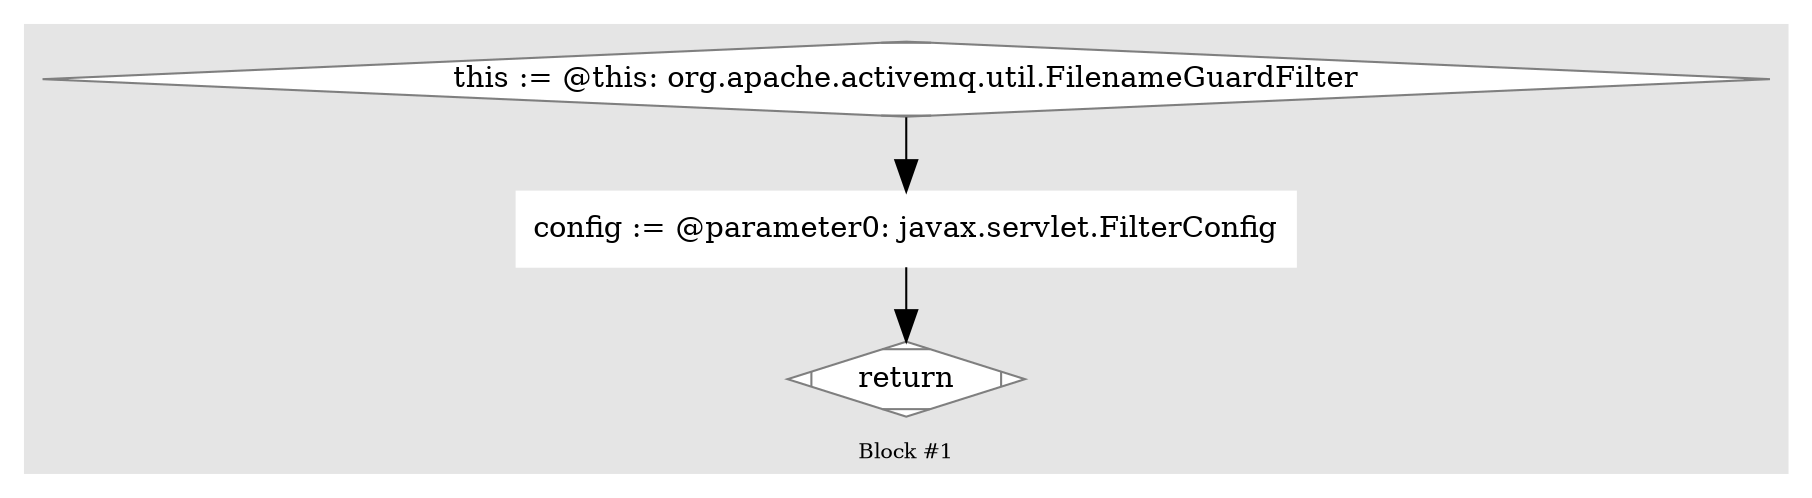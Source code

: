 digraph G {
	compound=true
	labelloc=b
	style=filled
	color=gray90
	node [shape=box,style=filled,color=white]
	edge [fontsize=10,arrowsize=1.5,fontcolor=grey40]
	fontsize=10

//  lines [44: 44] 
	subgraph cluster_2011997442 { 
		label = "Block #1"
		124323713[label="this := @this: org.apache.activemq.util.FilenameGuardFilter",shape=Mdiamond,color=grey50,fillcolor=white]
		843512726[label="config := @parameter0: javax.servlet.FilterConfig"]
		773989906[label="return",shape=Mdiamond,color=grey50,fillcolor=white]

		124323713 -> 843512726 -> 773989906
	}

}